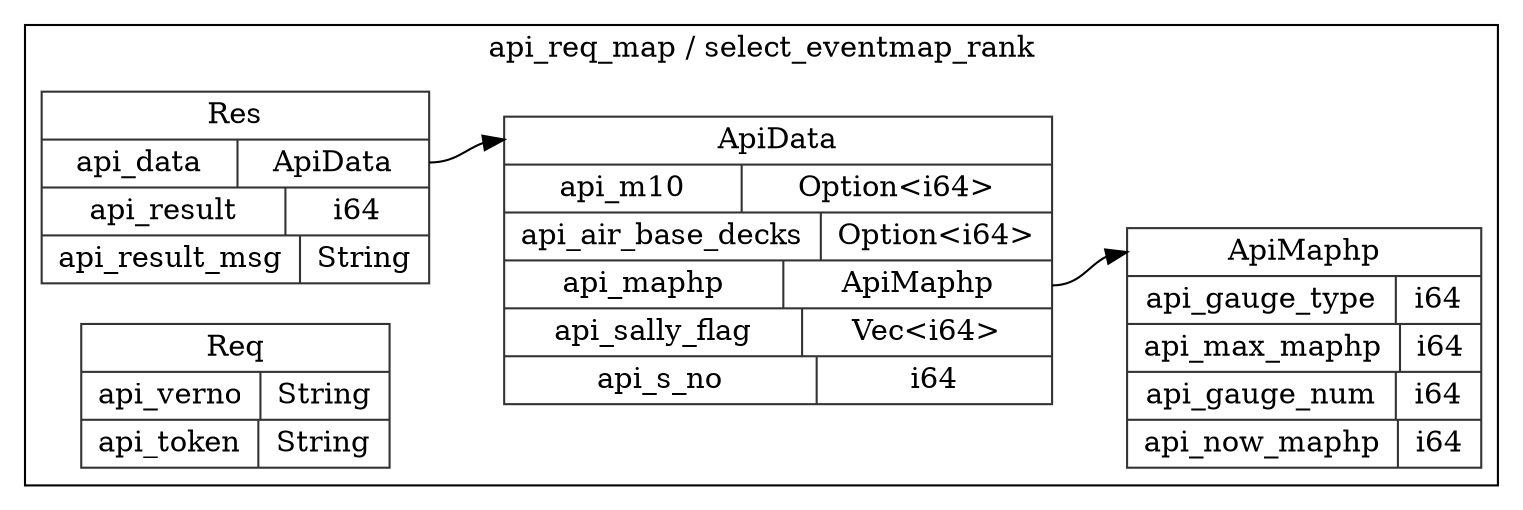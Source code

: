 digraph {
  rankdir=LR;
  subgraph cluster_0 {
    label="api_req_map / select_eventmap_rank";
    node [style="filled", color=white, style="solid", color=gray20];
    api_req_map__select_eventmap_rank__Res [label="<Res> Res  | { api_data | <api_data> ApiData } | { api_result | <api_result> i64 } | { api_result_msg | <api_result_msg> String }", shape=record];
    api_req_map__select_eventmap_rank__ApiData;
    api_req_map__select_eventmap_rank__Res:api_data:e -> api_req_map__select_eventmap_rank__ApiData:ApiData:w;
    api_req_map__select_eventmap_rank__ApiData [label="<ApiData> ApiData  | { api_m10 | <api_m10> Option\<i64\> } | { api_air_base_decks | <api_air_base_decks> Option\<i64\> } | { api_maphp | <api_maphp> ApiMaphp } | { api_sally_flag | <api_sally_flag> Vec\<i64\> } | { api_s_no | <api_s_no> i64 }", shape=record];
    api_req_map__select_eventmap_rank__ApiMaphp;
    api_req_map__select_eventmap_rank__ApiData:api_maphp:e -> api_req_map__select_eventmap_rank__ApiMaphp:ApiMaphp:w;
    api_req_map__select_eventmap_rank__Req [label="<Req> Req  | { api_verno | <api_verno> String } | { api_token | <api_token> String }", shape=record];
    api_req_map__select_eventmap_rank__ApiMaphp [label="<ApiMaphp> ApiMaphp  | { api_gauge_type | <api_gauge_type> i64 } | { api_max_maphp | <api_max_maphp> i64 } | { api_gauge_num | <api_gauge_num> i64 } | { api_now_maphp | <api_now_maphp> i64 }", shape=record];
  }
}
